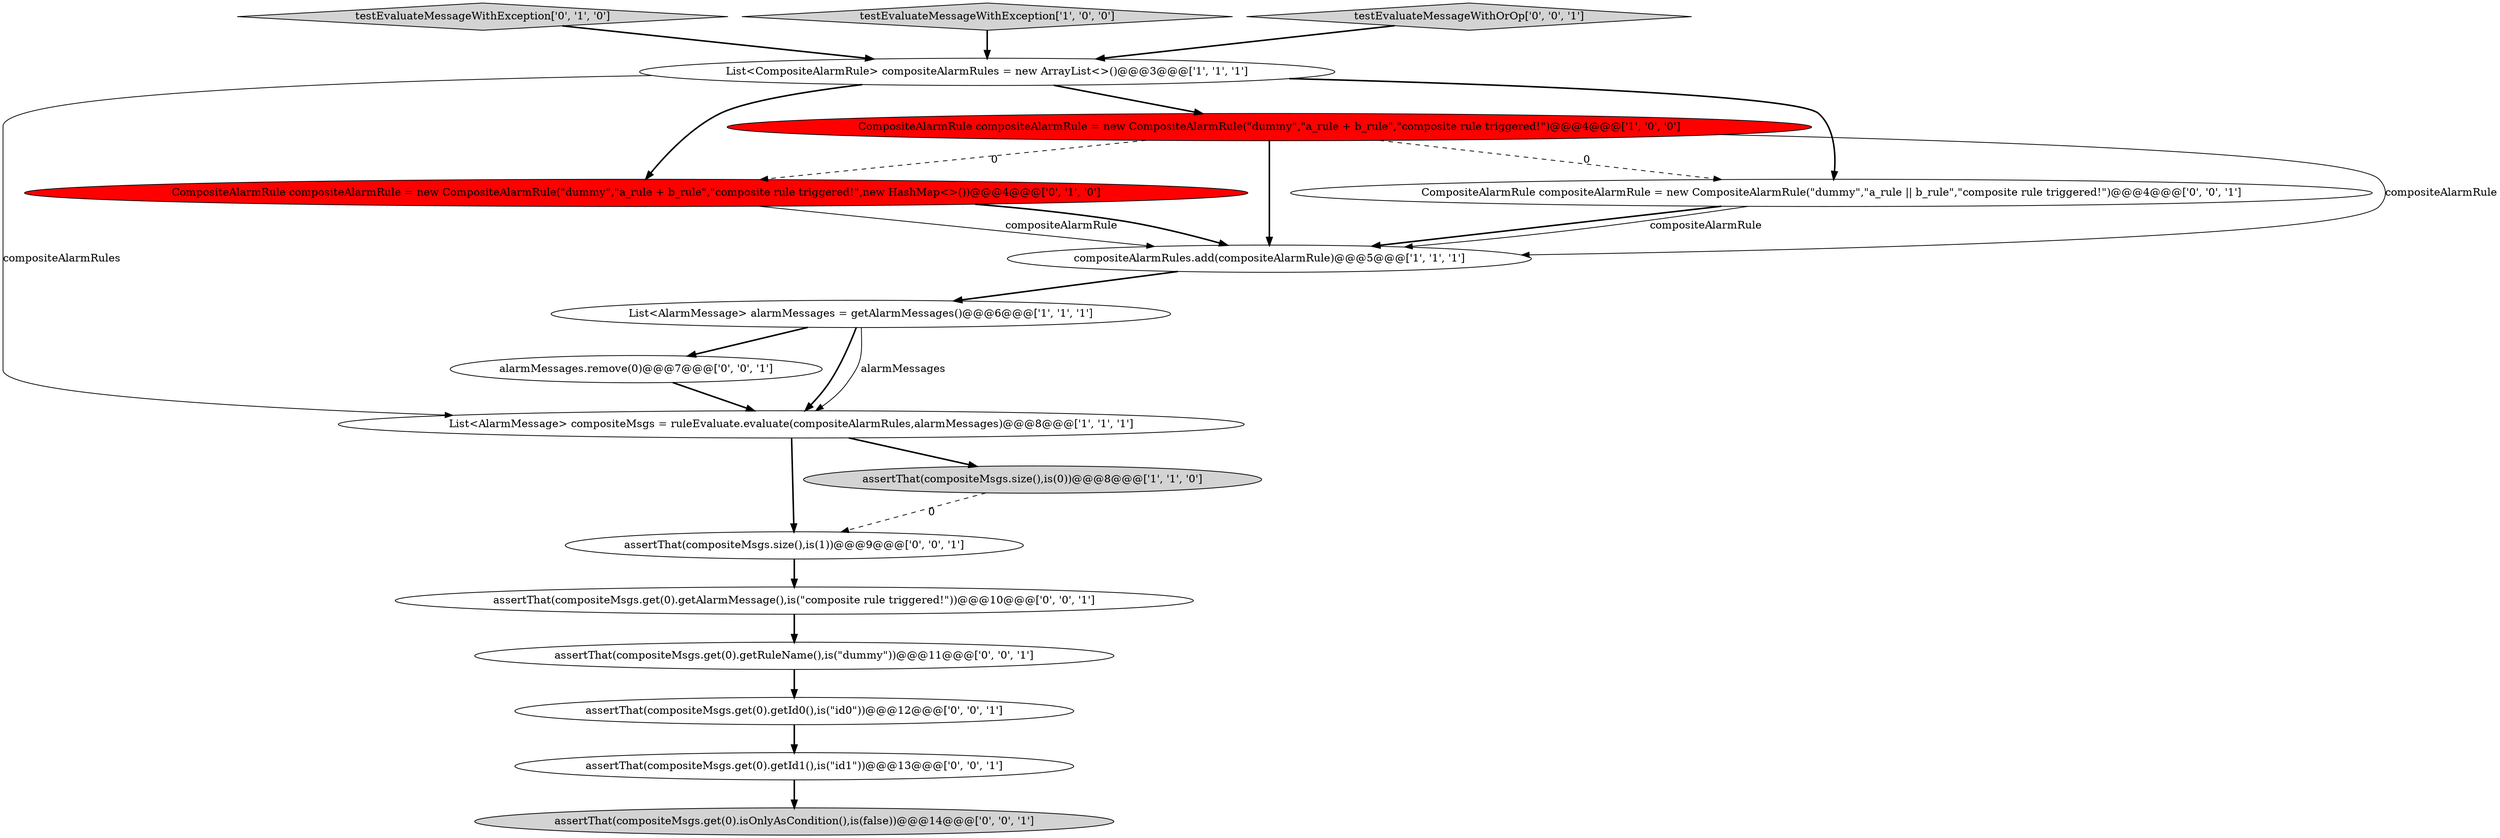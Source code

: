 digraph {
0 [style = filled, label = "List<CompositeAlarmRule> compositeAlarmRules = new ArrayList<>()@@@3@@@['1', '1', '1']", fillcolor = white, shape = ellipse image = "AAA0AAABBB1BBB"];
8 [style = filled, label = "CompositeAlarmRule compositeAlarmRule = new CompositeAlarmRule(\"dummy\",\"a_rule + b_rule\",\"composite rule triggered!\",new HashMap<>())@@@4@@@['0', '1', '0']", fillcolor = red, shape = ellipse image = "AAA1AAABBB2BBB"];
17 [style = filled, label = "assertThat(compositeMsgs.size(),is(1))@@@9@@@['0', '0', '1']", fillcolor = white, shape = ellipse image = "AAA0AAABBB3BBB"];
10 [style = filled, label = "assertThat(compositeMsgs.get(0).isOnlyAsCondition(),is(false))@@@14@@@['0', '0', '1']", fillcolor = lightgray, shape = ellipse image = "AAA0AAABBB3BBB"];
14 [style = filled, label = "assertThat(compositeMsgs.get(0).getRuleName(),is(\"dummy\"))@@@11@@@['0', '0', '1']", fillcolor = white, shape = ellipse image = "AAA0AAABBB3BBB"];
16 [style = filled, label = "CompositeAlarmRule compositeAlarmRule = new CompositeAlarmRule(\"dummy\",\"a_rule || b_rule\",\"composite rule triggered!\")@@@4@@@['0', '0', '1']", fillcolor = white, shape = ellipse image = "AAA0AAABBB3BBB"];
3 [style = filled, label = "List<AlarmMessage> alarmMessages = getAlarmMessages()@@@6@@@['1', '1', '1']", fillcolor = white, shape = ellipse image = "AAA0AAABBB1BBB"];
12 [style = filled, label = "assertThat(compositeMsgs.get(0).getId0(),is(\"id0\"))@@@12@@@['0', '0', '1']", fillcolor = white, shape = ellipse image = "AAA0AAABBB3BBB"];
6 [style = filled, label = "compositeAlarmRules.add(compositeAlarmRule)@@@5@@@['1', '1', '1']", fillcolor = white, shape = ellipse image = "AAA0AAABBB1BBB"];
9 [style = filled, label = "assertThat(compositeMsgs.get(0).getAlarmMessage(),is(\"composite rule triggered!\"))@@@10@@@['0', '0', '1']", fillcolor = white, shape = ellipse image = "AAA0AAABBB3BBB"];
4 [style = filled, label = "CompositeAlarmRule compositeAlarmRule = new CompositeAlarmRule(\"dummy\",\"a_rule + b_rule\",\"composite rule triggered!\")@@@4@@@['1', '0', '0']", fillcolor = red, shape = ellipse image = "AAA1AAABBB1BBB"];
11 [style = filled, label = "assertThat(compositeMsgs.get(0).getId1(),is(\"id1\"))@@@13@@@['0', '0', '1']", fillcolor = white, shape = ellipse image = "AAA0AAABBB3BBB"];
13 [style = filled, label = "alarmMessages.remove(0)@@@7@@@['0', '0', '1']", fillcolor = white, shape = ellipse image = "AAA0AAABBB3BBB"];
1 [style = filled, label = "List<AlarmMessage> compositeMsgs = ruleEvaluate.evaluate(compositeAlarmRules,alarmMessages)@@@8@@@['1', '1', '1']", fillcolor = white, shape = ellipse image = "AAA0AAABBB1BBB"];
7 [style = filled, label = "testEvaluateMessageWithException['0', '1', '0']", fillcolor = lightgray, shape = diamond image = "AAA0AAABBB2BBB"];
5 [style = filled, label = "testEvaluateMessageWithException['1', '0', '0']", fillcolor = lightgray, shape = diamond image = "AAA0AAABBB1BBB"];
2 [style = filled, label = "assertThat(compositeMsgs.size(),is(0))@@@8@@@['1', '1', '0']", fillcolor = lightgray, shape = ellipse image = "AAA0AAABBB1BBB"];
15 [style = filled, label = "testEvaluateMessageWithOrOp['0', '0', '1']", fillcolor = lightgray, shape = diamond image = "AAA0AAABBB3BBB"];
6->3 [style = bold, label=""];
0->16 [style = bold, label=""];
4->16 [style = dashed, label="0"];
3->1 [style = bold, label=""];
4->6 [style = bold, label=""];
16->6 [style = bold, label=""];
17->9 [style = bold, label=""];
12->11 [style = bold, label=""];
8->6 [style = solid, label="compositeAlarmRule"];
8->6 [style = bold, label=""];
7->0 [style = bold, label=""];
2->17 [style = dashed, label="0"];
13->1 [style = bold, label=""];
1->17 [style = bold, label=""];
3->1 [style = solid, label="alarmMessages"];
5->0 [style = bold, label=""];
0->4 [style = bold, label=""];
11->10 [style = bold, label=""];
15->0 [style = bold, label=""];
14->12 [style = bold, label=""];
0->8 [style = bold, label=""];
4->8 [style = dashed, label="0"];
9->14 [style = bold, label=""];
3->13 [style = bold, label=""];
1->2 [style = bold, label=""];
0->1 [style = solid, label="compositeAlarmRules"];
16->6 [style = solid, label="compositeAlarmRule"];
4->6 [style = solid, label="compositeAlarmRule"];
}
